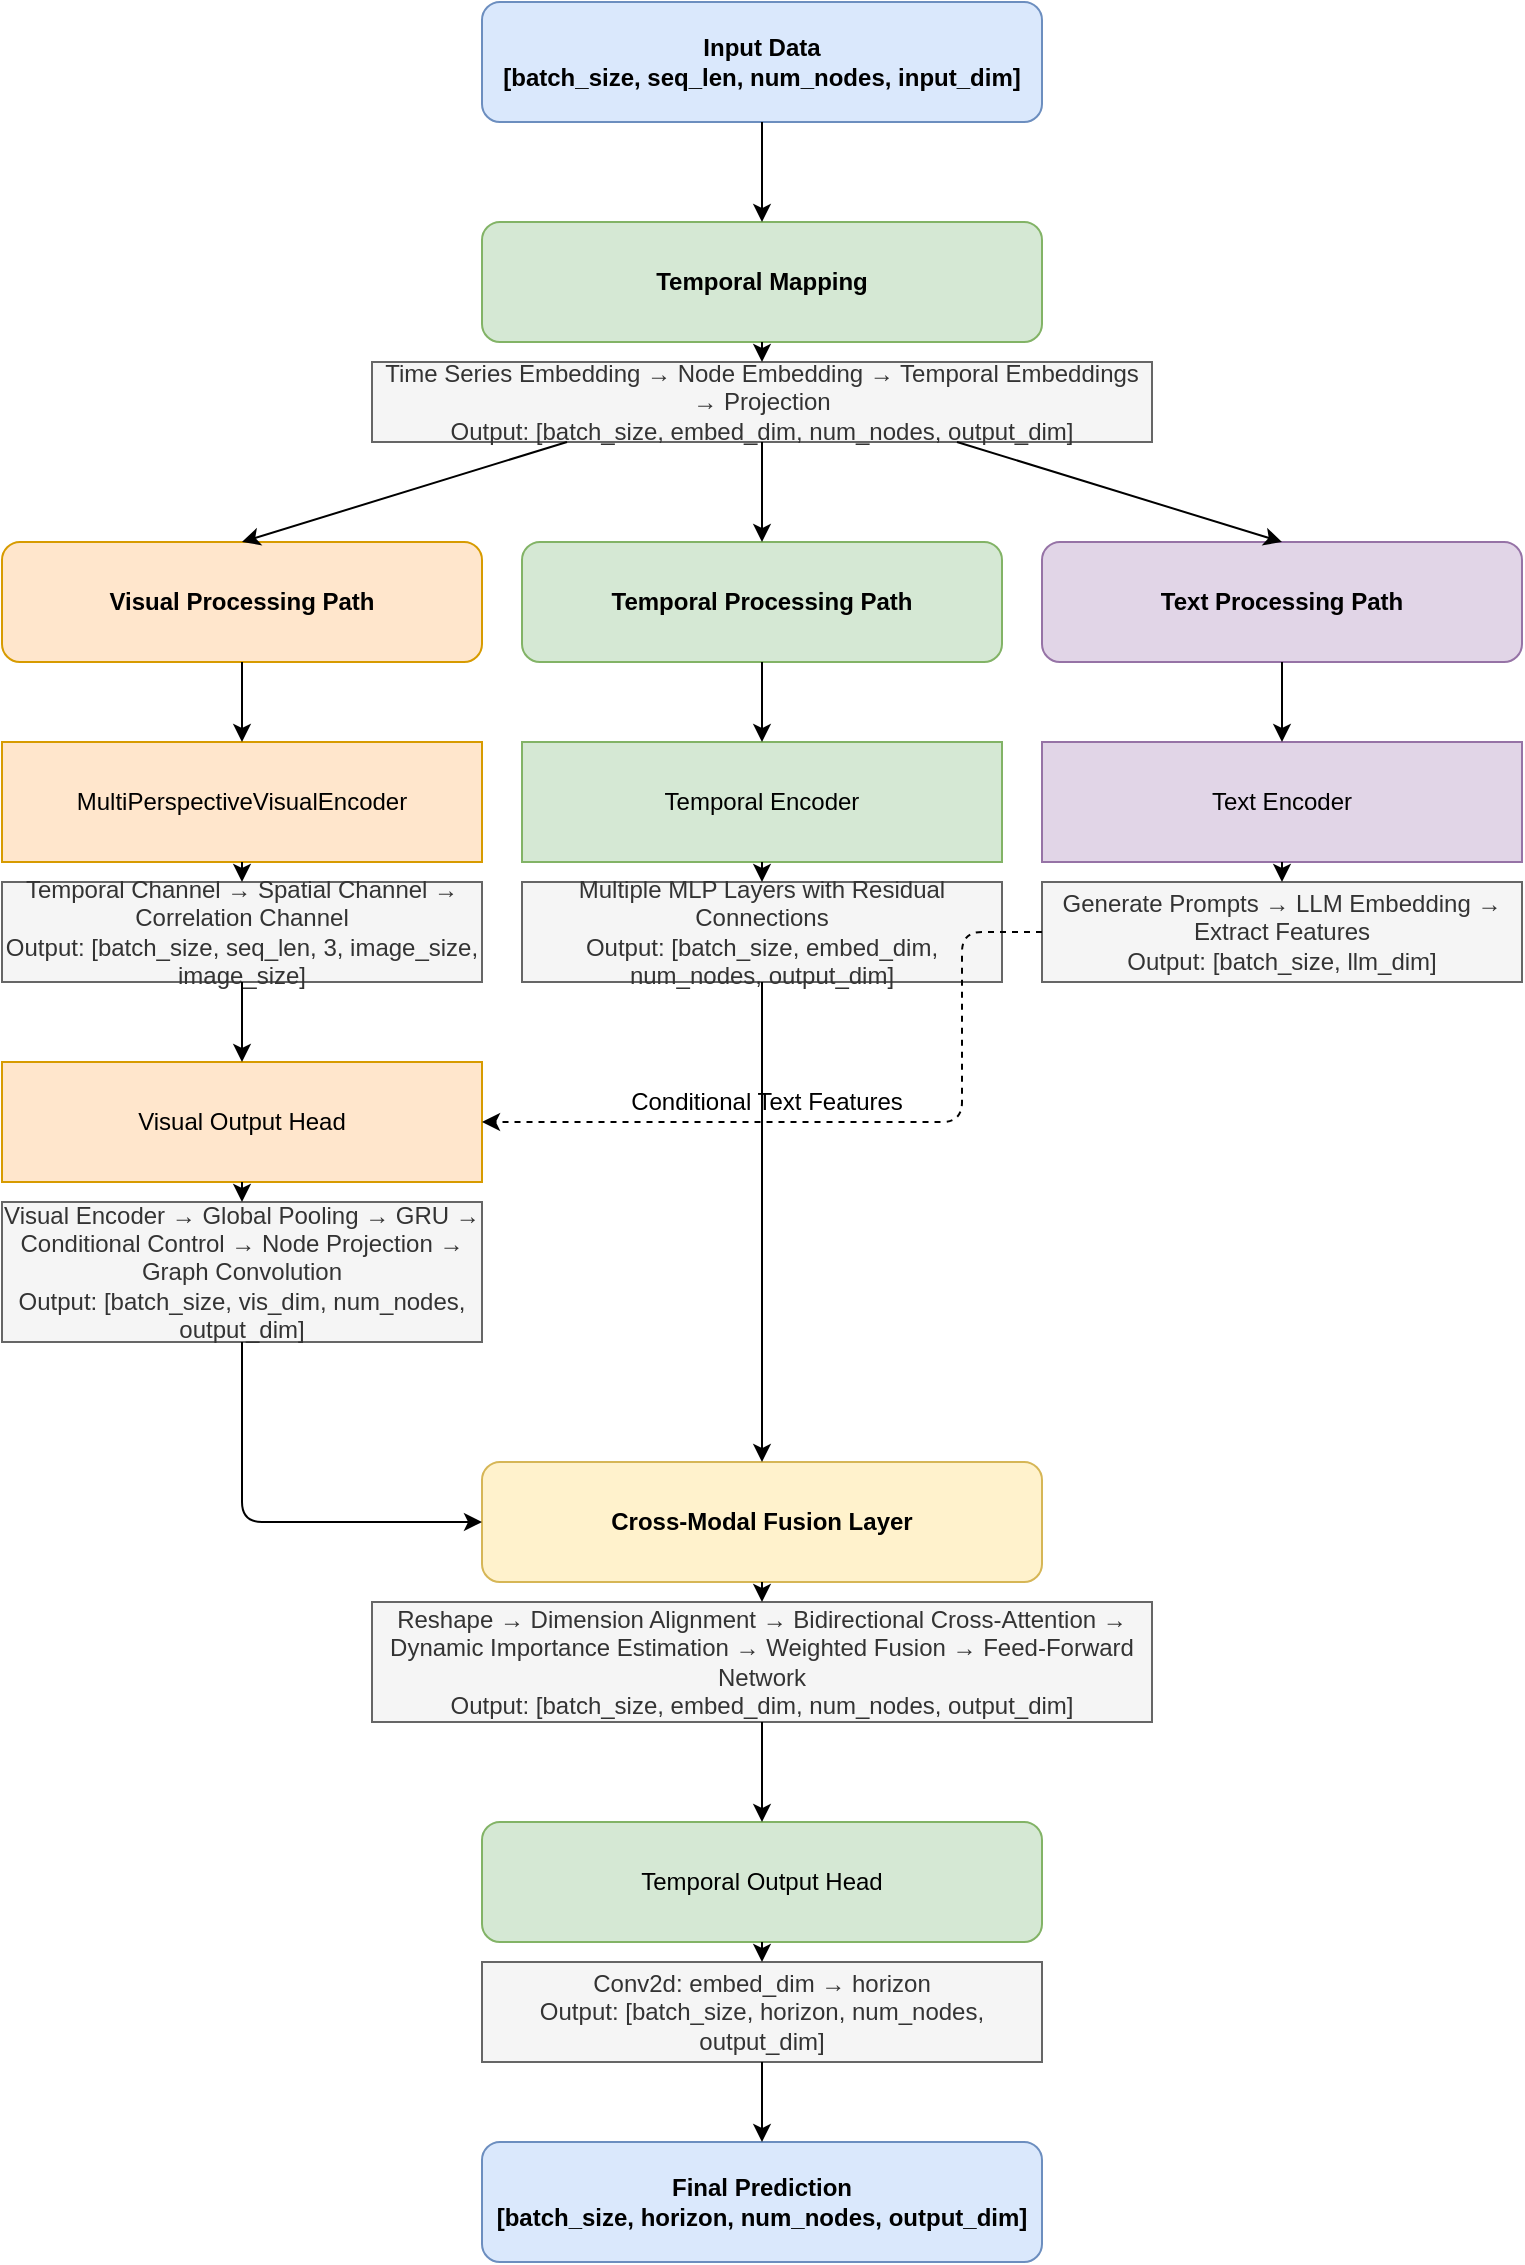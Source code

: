 <mxfile version="26.0.16">
  <diagram name="ViST Architecture (Full Mode)" id="oFMUduMnVoVuy49UjgZ9">
    <mxGraphModel dx="1386" dy="764" grid="1" gridSize="10" guides="1" tooltips="1" connect="1" arrows="1" fold="1" page="1" pageScale="1" pageWidth="827" pageHeight="1169" math="0" shadow="0">
      <root>
        <mxCell id="0" />
        <mxCell id="1" parent="0" />
        <mxCell id="xfwt_kwrD0F_-GMayA70-1" value="Input Data&#xa;[batch_size, seq_len, num_nodes, input_dim]" style="rounded=1;whiteSpace=wrap;html=1;fillColor=#dae8fc;strokeColor=#6c8ebf;fontStyle=1" vertex="1" parent="1">
          <mxGeometry x="400" y="50" width="280" height="60" as="geometry" />
        </mxCell>
        <mxCell id="xfwt_kwrD0F_-GMayA70-2" value="Temporal Mapping" style="rounded=1;whiteSpace=wrap;html=1;fillColor=#d5e8d4;strokeColor=#82b366;fontStyle=1" vertex="1" parent="1">
          <mxGeometry x="400" y="160" width="280" height="60" as="geometry" />
        </mxCell>
        <mxCell id="xfwt_kwrD0F_-GMayA70-3" value="Time Series Embedding → Node Embedding → Temporal Embeddings → Projection&#xa;Output: [batch_size, embed_dim, num_nodes, output_dim]" style="rounded=0;whiteSpace=wrap;html=1;fillColor=#f5f5f5;strokeColor=#666666;fontColor=#333333;" vertex="1" parent="1">
          <mxGeometry x="345" y="230" width="390" height="40" as="geometry" />
        </mxCell>
        <mxCell id="xfwt_kwrD0F_-GMayA70-4" value="" style="endArrow=classic;html=1;entryX=0.5;entryY=0;entryDx=0;entryDy=0;exitX=0.5;exitY=1;exitDx=0;exitDy=0;" edge="1" parent="1" source="xfwt_kwrD0F_-GMayA70-1" target="xfwt_kwrD0F_-GMayA70-2">
          <mxGeometry width="50" height="50" relative="1" as="geometry">
            <mxPoint x="510" y="120" as="sourcePoint" />
            <mxPoint x="560" y="70" as="targetPoint" />
          </mxGeometry>
        </mxCell>
        <mxCell id="xfwt_kwrD0F_-GMayA70-5" value="" style="endArrow=classic;html=1;exitX=0.5;exitY=1;exitDx=0;exitDy=0;entryX=0.5;entryY=0;entryDx=0;entryDy=0;" edge="1" parent="1" source="xfwt_kwrD0F_-GMayA70-2" target="xfwt_kwrD0F_-GMayA70-3">
          <mxGeometry width="50" height="50" relative="1" as="geometry">
            <mxPoint x="510" y="230" as="sourcePoint" />
            <mxPoint x="560" y="180" as="targetPoint" />
          </mxGeometry>
        </mxCell>
        <mxCell id="xfwt_kwrD0F_-GMayA70-6" value="Visual Processing Path" style="rounded=1;whiteSpace=wrap;html=1;fillColor=#ffe6cc;strokeColor=#d79b00;fontStyle=1" vertex="1" parent="1">
          <mxGeometry x="160" y="320" width="240" height="60" as="geometry" />
        </mxCell>
        <mxCell id="xfwt_kwrD0F_-GMayA70-7" value="Temporal Processing Path" style="rounded=1;whiteSpace=wrap;html=1;fillColor=#d5e8d4;strokeColor=#82b366;fontStyle=1" vertex="1" parent="1">
          <mxGeometry x="420" y="320" width="240" height="60" as="geometry" />
        </mxCell>
        <mxCell id="xfwt_kwrD0F_-GMayA70-8" value="Text Processing Path" style="rounded=1;whiteSpace=wrap;html=1;fillColor=#e1d5e7;strokeColor=#9673a6;fontStyle=1" vertex="1" parent="1">
          <mxGeometry x="680" y="320" width="240" height="60" as="geometry" />
        </mxCell>
        <mxCell id="xfwt_kwrD0F_-GMayA70-9" value="" style="endArrow=classic;html=1;exitX=0.5;exitY=1;exitDx=0;exitDy=0;entryX=0.5;entryY=0;entryDx=0;entryDy=0;" edge="1" parent="1" source="xfwt_kwrD0F_-GMayA70-3" target="xfwt_kwrD0F_-GMayA70-7">
          <mxGeometry width="50" height="50" relative="1" as="geometry">
            <mxPoint x="510" y="280" as="sourcePoint" />
            <mxPoint x="560" y="230" as="targetPoint" />
          </mxGeometry>
        </mxCell>
        <mxCell id="xfwt_kwrD0F_-GMayA70-10" value="" style="endArrow=classic;html=1;exitX=0.25;exitY=1;exitDx=0;exitDy=0;entryX=0.5;entryY=0;entryDx=0;entryDy=0;" edge="1" parent="1" source="xfwt_kwrD0F_-GMayA70-3" target="xfwt_kwrD0F_-GMayA70-6">
          <mxGeometry width="50" height="50" relative="1" as="geometry">
            <mxPoint x="510" y="280" as="sourcePoint" />
            <mxPoint x="560" y="230" as="targetPoint" />
          </mxGeometry>
        </mxCell>
        <mxCell id="xfwt_kwrD0F_-GMayA70-11" value="" style="endArrow=classic;html=1;exitX=0.75;exitY=1;exitDx=0;exitDy=0;entryX=0.5;entryY=0;entryDx=0;entryDy=0;" edge="1" parent="1" source="xfwt_kwrD0F_-GMayA70-3" target="xfwt_kwrD0F_-GMayA70-8">
          <mxGeometry width="50" height="50" relative="1" as="geometry">
            <mxPoint x="510" y="280" as="sourcePoint" />
            <mxPoint x="560" y="230" as="targetPoint" />
          </mxGeometry>
        </mxCell>
        <mxCell id="xfwt_kwrD0F_-GMayA70-12" value="MultiPerspectiveVisualEncoder" style="rounded=0;whiteSpace=wrap;html=1;fillColor=#ffe6cc;strokeColor=#d79b00;" vertex="1" parent="1">
          <mxGeometry x="160" y="420" width="240" height="60" as="geometry" />
        </mxCell>
        <mxCell id="xfwt_kwrD0F_-GMayA70-13" value="Temporal Channel → Spatial Channel → Correlation Channel&#xa;Output: [batch_size, seq_len, 3, image_size, image_size]" style="rounded=0;whiteSpace=wrap;html=1;fillColor=#f5f5f5;strokeColor=#666666;fontColor=#333333;" vertex="1" parent="1">
          <mxGeometry x="160" y="490" width="240" height="50" as="geometry" />
        </mxCell>
        <mxCell id="xfwt_kwrD0F_-GMayA70-14" value="Visual Output Head" style="rounded=0;whiteSpace=wrap;html=1;fillColor=#ffe6cc;strokeColor=#d79b00;" vertex="1" parent="1">
          <mxGeometry x="160" y="580" width="240" height="60" as="geometry" />
        </mxCell>
        <mxCell id="xfwt_kwrD0F_-GMayA70-15" value="Visual Encoder → Global Pooling → GRU → Conditional Control → Node Projection → Graph Convolution&#xa;Output: [batch_size, vis_dim, num_nodes, output_dim]" style="rounded=0;whiteSpace=wrap;html=1;fillColor=#f5f5f5;strokeColor=#666666;fontColor=#333333;" vertex="1" parent="1">
          <mxGeometry x="160" y="650" width="240" height="70" as="geometry" />
        </mxCell>
        <mxCell id="xfwt_kwrD0F_-GMayA70-16" value="" style="endArrow=classic;html=1;exitX=0.5;exitY=1;exitDx=0;exitDy=0;entryX=0.5;entryY=0;entryDx=0;entryDy=0;" edge="1" parent="1" source="xfwt_kwrD0F_-GMayA70-6" target="xfwt_kwrD0F_-GMayA70-12">
          <mxGeometry width="50" height="50" relative="1" as="geometry">
            <mxPoint x="510" y="440" as="sourcePoint" />
            <mxPoint x="560" y="390" as="targetPoint" />
          </mxGeometry>
        </mxCell>
        <mxCell id="xfwt_kwrD0F_-GMayA70-17" value="" style="endArrow=classic;html=1;exitX=0.5;exitY=1;exitDx=0;exitDy=0;entryX=0.5;entryY=0;entryDx=0;entryDy=0;" edge="1" parent="1" source="xfwt_kwrD0F_-GMayA70-12" target="xfwt_kwrD0F_-GMayA70-13">
          <mxGeometry width="50" height="50" relative="1" as="geometry">
            <mxPoint x="510" y="440" as="sourcePoint" />
            <mxPoint x="560" y="390" as="targetPoint" />
          </mxGeometry>
        </mxCell>
        <mxCell id="xfwt_kwrD0F_-GMayA70-18" value="" style="endArrow=classic;html=1;exitX=0.5;exitY=1;exitDx=0;exitDy=0;entryX=0.5;entryY=0;entryDx=0;entryDy=0;" edge="1" parent="1" source="xfwt_kwrD0F_-GMayA70-13" target="xfwt_kwrD0F_-GMayA70-14">
          <mxGeometry width="50" height="50" relative="1" as="geometry">
            <mxPoint x="510" y="540" as="sourcePoint" />
            <mxPoint x="560" y="490" as="targetPoint" />
          </mxGeometry>
        </mxCell>
        <mxCell id="xfwt_kwrD0F_-GMayA70-19" value="" style="endArrow=classic;html=1;exitX=0.5;exitY=1;exitDx=0;exitDy=0;entryX=0.5;entryY=0;entryDx=0;entryDy=0;" edge="1" parent="1" source="xfwt_kwrD0F_-GMayA70-14" target="xfwt_kwrD0F_-GMayA70-15">
          <mxGeometry width="50" height="50" relative="1" as="geometry">
            <mxPoint x="510" y="640" as="sourcePoint" />
            <mxPoint x="560" y="590" as="targetPoint" />
          </mxGeometry>
        </mxCell>
        <mxCell id="xfwt_kwrD0F_-GMayA70-20" value="Temporal Encoder" style="rounded=0;whiteSpace=wrap;html=1;fillColor=#d5e8d4;strokeColor=#82b366;" vertex="1" parent="1">
          <mxGeometry x="420" y="420" width="240" height="60" as="geometry" />
        </mxCell>
        <mxCell id="xfwt_kwrD0F_-GMayA70-21" value="Multiple MLP Layers with Residual Connections&#xa;Output: [batch_size, embed_dim, num_nodes, output_dim]" style="rounded=0;whiteSpace=wrap;html=1;fillColor=#f5f5f5;strokeColor=#666666;fontColor=#333333;" vertex="1" parent="1">
          <mxGeometry x="420" y="490" width="240" height="50" as="geometry" />
        </mxCell>
        <mxCell id="xfwt_kwrD0F_-GMayA70-22" value="" style="endArrow=classic;html=1;exitX=0.5;exitY=1;exitDx=0;exitDy=0;entryX=0.5;entryY=0;entryDx=0;entryDy=0;" edge="1" parent="1" source="xfwt_kwrD0F_-GMayA70-7" target="xfwt_kwrD0F_-GMayA70-20">
          <mxGeometry width="50" height="50" relative="1" as="geometry">
            <mxPoint x="510" y="440" as="sourcePoint" />
            <mxPoint x="560" y="390" as="targetPoint" />
          </mxGeometry>
        </mxCell>
        <mxCell id="xfwt_kwrD0F_-GMayA70-23" value="" style="endArrow=classic;html=1;exitX=0.5;exitY=1;exitDx=0;exitDy=0;entryX=0.5;entryY=0;entryDx=0;entryDy=0;" edge="1" parent="1" source="xfwt_kwrD0F_-GMayA70-20" target="xfwt_kwrD0F_-GMayA70-21">
          <mxGeometry width="50" height="50" relative="1" as="geometry">
            <mxPoint x="510" y="540" as="sourcePoint" />
            <mxPoint x="560" y="490" as="targetPoint" />
          </mxGeometry>
        </mxCell>
        <mxCell id="xfwt_kwrD0F_-GMayA70-24" value="Text Encoder" style="rounded=0;whiteSpace=wrap;html=1;fillColor=#e1d5e7;strokeColor=#9673a6;" vertex="1" parent="1">
          <mxGeometry x="680" y="420" width="240" height="60" as="geometry" />
        </mxCell>
        <mxCell id="xfwt_kwrD0F_-GMayA70-25" value="Generate Prompts → LLM Embedding → Extract Features&#xa;Output: [batch_size, llm_dim]" style="rounded=0;whiteSpace=wrap;html=1;fillColor=#f5f5f5;strokeColor=#666666;fontColor=#333333;" vertex="1" parent="1">
          <mxGeometry x="680" y="490" width="240" height="50" as="geometry" />
        </mxCell>
        <mxCell id="xfwt_kwrD0F_-GMayA70-26" value="" style="endArrow=classic;html=1;exitX=0.5;exitY=1;exitDx=0;exitDy=0;entryX=0.5;entryY=0;entryDx=0;entryDy=0;" edge="1" parent="1" source="xfwt_kwrD0F_-GMayA70-8" target="xfwt_kwrD0F_-GMayA70-24">
          <mxGeometry width="50" height="50" relative="1" as="geometry">
            <mxPoint x="510" y="440" as="sourcePoint" />
            <mxPoint x="560" y="390" as="targetPoint" />
          </mxGeometry>
        </mxCell>
        <mxCell id="xfwt_kwrD0F_-GMayA70-27" value="" style="endArrow=classic;html=1;exitX=0.5;exitY=1;exitDx=0;exitDy=0;entryX=0.5;entryY=0;entryDx=0;entryDy=0;" edge="1" parent="1" source="xfwt_kwrD0F_-GMayA70-24" target="xfwt_kwrD0F_-GMayA70-25">
          <mxGeometry width="50" height="50" relative="1" as="geometry">
            <mxPoint x="510" y="540" as="sourcePoint" />
            <mxPoint x="560" y="490" as="targetPoint" />
          </mxGeometry>
        </mxCell>
        <mxCell id="xfwt_kwrD0F_-GMayA70-28" value="" style="endArrow=classic;html=1;exitX=0;exitY=0.5;exitDx=0;exitDy=0;entryX=1;entryY=0.5;entryDx=0;entryDy=0;dashed=1;" edge="1" parent="1" source="xfwt_kwrD0F_-GMayA70-25" target="xfwt_kwrD0F_-GMayA70-14">
          <mxGeometry width="50" height="50" relative="1" as="geometry">
            <mxPoint x="510" y="640" as="sourcePoint" />
            <mxPoint x="560" y="590" as="targetPoint" />
            <Array as="points">
              <mxPoint x="640" y="515" />
              <mxPoint x="640" y="610" />
            </Array>
          </mxGeometry>
        </mxCell>
        <mxCell id="xfwt_kwrD0F_-GMayA70-29" value="Conditional Text Features" style="text;html=1;strokeColor=none;fillColor=none;align=center;verticalAlign=middle;whiteSpace=wrap;rounded=0;rotation=0;" vertex="1" parent="1">
          <mxGeometry x="465" y="590" width="155" height="20" as="geometry" />
        </mxCell>
        <mxCell id="xfwt_kwrD0F_-GMayA70-30" value="Cross-Modal Fusion Layer" style="rounded=1;whiteSpace=wrap;html=1;fillColor=#fff2cc;strokeColor=#d6b656;fontStyle=1" vertex="1" parent="1">
          <mxGeometry x="400" y="780" width="280" height="60" as="geometry" />
        </mxCell>
        <mxCell id="xfwt_kwrD0F_-GMayA70-31" value="Reshape → Dimension Alignment → Bidirectional Cross-Attention → &#xa;Dynamic Importance Estimation → Weighted Fusion → Feed-Forward Network&#xa;Output: [batch_size, embed_dim, num_nodes, output_dim]" style="rounded=0;whiteSpace=wrap;html=1;fillColor=#f5f5f5;strokeColor=#666666;fontColor=#333333;" vertex="1" parent="1">
          <mxGeometry x="345" y="850" width="390" height="60" as="geometry" />
        </mxCell>
        <mxCell id="xfwt_kwrD0F_-GMayA70-32" value="" style="endArrow=classic;html=1;exitX=0.5;exitY=1;exitDx=0;exitDy=0;entryX=0;entryY=0.5;entryDx=0;entryDy=0;" edge="1" parent="1" source="xfwt_kwrD0F_-GMayA70-15" target="xfwt_kwrD0F_-GMayA70-30">
          <mxGeometry width="50" height="50" relative="1" as="geometry">
            <mxPoint x="510" y="840" as="sourcePoint" />
            <mxPoint x="560" y="790" as="targetPoint" />
            <Array as="points">
              <mxPoint x="280" y="810" />
            </Array>
          </mxGeometry>
        </mxCell>
        <mxCell id="xfwt_kwrD0F_-GMayA70-33" value="" style="endArrow=classic;html=1;exitX=0.5;exitY=1;exitDx=0;exitDy=0;entryX=0.5;entryY=0;entryDx=0;entryDy=0;" edge="1" parent="1" source="xfwt_kwrD0F_-GMayA70-21" target="xfwt_kwrD0F_-GMayA70-30">
          <mxGeometry width="50" height="50" relative="1" as="geometry">
            <mxPoint x="510" y="640" as="sourcePoint" />
            <mxPoint x="560" y="590" as="targetPoint" />
            <Array as="points">
              <mxPoint x="540" y="740" />
            </Array>
          </mxGeometry>
        </mxCell>
        <mxCell id="xfwt_kwrD0F_-GMayA70-34" value="" style="endArrow=classic;html=1;exitX=0.5;exitY=1;exitDx=0;exitDy=0;entryX=0.5;entryY=0;entryDx=0;entryDy=0;" edge="1" parent="1" source="xfwt_kwrD0F_-GMayA70-30" target="xfwt_kwrD0F_-GMayA70-31">
          <mxGeometry width="50" height="50" relative="1" as="geometry">
            <mxPoint x="510" y="940" as="sourcePoint" />
            <mxPoint x="560" y="890" as="targetPoint" />
          </mxGeometry>
        </mxCell>
        <mxCell id="xfwt_kwrD0F_-GMayA70-35" value="Temporal Output Head" style="rounded=1;whiteSpace=wrap;html=1;fillColor=#d5e8d4;strokeColor=#82b366;" vertex="1" parent="1">
          <mxGeometry x="400" y="960" width="280" height="60" as="geometry" />
        </mxCell>
        <mxCell id="xfwt_kwrD0F_-GMayA70-36" value="Conv2d: embed_dim → horizon&#xa;Output: [batch_size, horizon, num_nodes, output_dim]" style="rounded=0;whiteSpace=wrap;html=1;fillColor=#f5f5f5;strokeColor=#666666;fontColor=#333333;" vertex="1" parent="1">
          <mxGeometry x="400" y="1030" width="280" height="50" as="geometry" />
        </mxCell>
        <mxCell id="xfwt_kwrD0F_-GMayA70-37" value="" style="endArrow=classic;html=1;exitX=0.5;exitY=1;exitDx=0;exitDy=0;entryX=0.5;entryY=0;entryDx=0;entryDy=0;" edge="1" parent="1" source="xfwt_kwrD0F_-GMayA70-31" target="xfwt_kwrD0F_-GMayA70-35">
          <mxGeometry width="50" height="50" relative="1" as="geometry">
            <mxPoint x="510" y="940" as="sourcePoint" />
            <mxPoint x="560" y="890" as="targetPoint" />
          </mxGeometry>
        </mxCell>
        <mxCell id="xfwt_kwrD0F_-GMayA70-38" value="" style="endArrow=classic;html=1;exitX=0.5;exitY=1;exitDx=0;exitDy=0;entryX=0.5;entryY=0;entryDx=0;entryDy=0;" edge="1" parent="1" source="xfwt_kwrD0F_-GMayA70-35" target="xfwt_kwrD0F_-GMayA70-36">
          <mxGeometry width="50" height="50" relative="1" as="geometry">
            <mxPoint x="510" y="1040" as="sourcePoint" />
            <mxPoint x="560" y="990" as="targetPoint" />
          </mxGeometry>
        </mxCell>
        <mxCell id="xfwt_kwrD0F_-GMayA70-39" value="Final Prediction&#xa;[batch_size, horizon, num_nodes, output_dim]" style="rounded=1;whiteSpace=wrap;html=1;fillColor=#dae8fc;strokeColor=#6c8ebf;fontStyle=1" vertex="1" parent="1">
          <mxGeometry x="400" y="1120" width="280" height="60" as="geometry" />
        </mxCell>
        <mxCell id="xfwt_kwrD0F_-GMayA70-40" value="" style="endArrow=classic;html=1;exitX=0.5;exitY=1;exitDx=0;exitDy=0;entryX=0.5;entryY=0;entryDx=0;entryDy=0;" edge="1" parent="1" source="xfwt_kwrD0F_-GMayA70-36" target="xfwt_kwrD0F_-GMayA70-39">
          <mxGeometry width="50" height="50" relative="1" as="geometry">
            <mxPoint x="510" y="1140" as="sourcePoint" />
            <mxPoint x="560" y="1090" as="targetPoint" />
          </mxGeometry>
        </mxCell>
      </root>
    </mxGraphModel>
  </diagram>
</mxfile>
